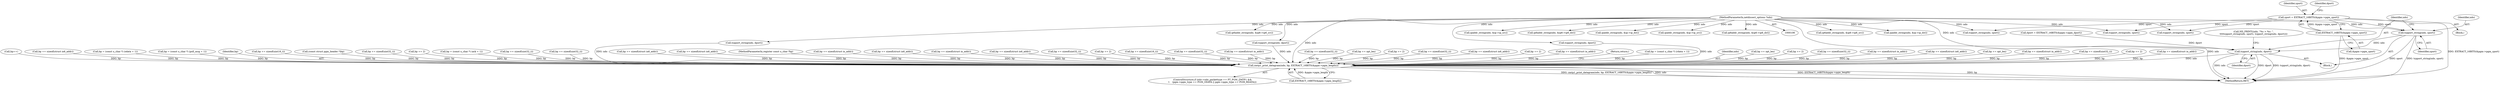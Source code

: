 digraph "0_tcpdump_4601c685e7fd19c3724d5e499c69b8d3ec49933e@pointer" {
"1000310" [label="(Call,tcpport_string(ndo, sport))"];
"1000107" [label="(MethodParameterIn,netdissect_options *ndo)"];
"1000203" [label="(Call,sport = EXTRACT_16BITS(&pgm->pgm_sport))"];
"1000205" [label="(Call,EXTRACT_16BITS(&pgm->pgm_sport))"];
"1000313" [label="(Call,tcpport_string(ndo, dport))"];
"1001940" [label="(Call,zmtp1_print_datagram(ndo, bp, EXTRACT_16BITS(&pgm->pgm_length)))"];
"1001445" [label="(Call,bp += sizeof(uint32_t))"];
"1000978" [label="(Call,bp += sizeof(uint16_t))"];
"1000311" [label="(Identifier,ndo)"];
"1001922" [label="(ControlStructure,if (ndo->ndo_packettype == PT_PGM_ZMTP1 &&\n\t    (pgm->pgm_type == PGM_ODATA || pgm->pgm_type == PGM_RDATA)))"];
"1001578" [label="(Call,bp += 2)"];
"1001479" [label="(Call,bp += sizeof(uint32_t))"];
"1001835" [label="(Call,bp += sizeof(struct in_addr))"];
"1000810" [label="(Call,bp += sizeof(struct in6_addr))"];
"1001642" [label="(Call,bp += opt_len)"];
"1000749" [label="(Call,bp += sizeof(struct in_addr))"];
"1000299" [label="(Call,tcpport_string(ndo, dport))"];
"1001152" [label="(Call,bp += 2)"];
"1000310" [label="(Call,tcpport_string(ndo, sport))"];
"1000169" [label="(Call,ip6addr_string(ndo, &ip6->ip6_src))"];
"1001024" [label="(Call,bp++)"];
"1000881" [label="(Call,bp = (const u_char *) (ack + 1))"];
"1001724" [label="(Call,bp += sizeof(struct in_addr))"];
"1001761" [label="(Call,bp += sizeof(struct in6_addr))"];
"1000662" [label="(Call,bp = (const u_char *) (odata + 1))"];
"1000314" [label="(Identifier,ndo)"];
"1000293" [label="(Call,ipaddr_string(ndo, &ip->ip_dst))"];
"1000111" [label="(Block,)"];
"1000233" [label="(Call,ip6addr_string(ndo, &ip6->ip6_src))"];
"1001940" [label="(Call,zmtp1_print_datagram(ndo, bp, EXTRACT_16BITS(&pgm->pgm_length)))"];
"1000206" [label="(Call,&pgm->pgm_sport)"];
"1000496" [label="(Call,bp = (const u_char *) (poll_msg + 1))"];
"1001942" [label="(Identifier,bp)"];
"1001089" [label="(Call,bp += sizeof(uint16_t))"];
"1000107" [label="(MethodParameterIn,netdissect_options *ndo)"];
"1000205" [label="(Call,EXTRACT_16BITS(&pgm->pgm_sport))"];
"1000128" [label="(Call,(const struct pgm_header *)bp)"];
"1001513" [label="(Call,bp += sizeof(uint32_t))"];
"1001540" [label="(Call,bp += 2)"];
"1000313" [label="(Call,tcpport_string(ndo, dport))"];
"1001308" [label="(Call,bp += sizeof(uint32_t))"];
"1000765" [label="(Call,bp += sizeof(struct in6_addr))"];
"1000434" [label="(Call,bp += sizeof(struct in6_addr))"];
"1000108" [label="(MethodParameterIn,register const u_char *bp)"];
"1000418" [label="(Call,bp += sizeof(struct in_addr))"];
"1000203" [label="(Call,sport = EXTRACT_16BITS(&pgm->pgm_sport))"];
"1000315" [label="(Identifier,dport)"];
"1000561" [label="(Call,bp += sizeof(struct in6_addr))"];
"1000210" [label="(Call,dport = EXTRACT_16BITS(&pgm->pgm_dport))"];
"1000545" [label="(Call,bp += sizeof(struct in_addr))"];
"1001872" [label="(Call,bp += sizeof(struct in6_addr))"];
"1001133" [label="(Call,bp += sizeof(uint32_t))"];
"1000244" [label="(Call,ip6addr_string(ndo, &ip6->ip6_dst))"];
"1001662" [label="(Call,bp += 2)"];
"1001962" [label="(MethodReturn,RET)"];
"1000264" [label="(Call,tcpport_string(ndo, dport))"];
"1000190" [label="(Call,ipaddr_string(ndo, &ip->ip_src))"];
"1001222" [label="(Call,bp += sizeof(uint32_t))"];
"1000794" [label="(Call,bp += sizeof(struct in_addr))"];
"1000261" [label="(Call,tcpport_string(ndo, sport))"];
"1001189" [label="(Call,bp += sizeof(uint32_t))"];
"1001558" [label="(Call,bp += opt_len)"];
"1001602" [label="(Call,bp += 2)"];
"1000240" [label="(Call,tcpport_string(ndo, sport))"];
"1000289" [label="(Call,tcpport_string(ndo, sport))"];
"1000312" [label="(Identifier,sport)"];
"1000304" [label="(Call,ND_PRINT((ndo, \"%s > %s: \",\n\t\t\t\ttcpport_string(ndo, sport), tcpport_string(ndo, dport))))"];
"1001264" [label="(Call,bp += sizeof(uint32_t))"];
"1001404" [label="(Call,bp += sizeof(struct in6_addr))"];
"1001626" [label="(Call,bp += 2)"];
"1001367" [label="(Call,bp += sizeof(struct in_addr))"];
"1000282" [label="(Call,ipaddr_string(ndo, &ip->ip_src))"];
"1000204" [label="(Identifier,sport)"];
"1001943" [label="(Call,EXTRACT_16BITS(&pgm->pgm_length))"];
"1001948" [label="(Return,return;)"];
"1000309" [label="(Block,)"];
"1000196" [label="(Call,ipaddr_string(ndo, &ip->ip_dst))"];
"1000699" [label="(Call,bp = (const u_char *) (rdata + 1))"];
"1000175" [label="(Call,ip6addr_string(ndo, &ip6->ip6_dst))"];
"1000604" [label="(Call,bp += sizeof(uint32_t))"];
"1001941" [label="(Identifier,ndo)"];
"1000250" [label="(Call,tcpport_string(ndo, dport))"];
"1001904" [label="(Call,bp += opt_len)"];
"1000211" [label="(Identifier,dport)"];
"1000310" -> "1000309"  [label="AST: "];
"1000310" -> "1000312"  [label="CFG: "];
"1000311" -> "1000310"  [label="AST: "];
"1000312" -> "1000310"  [label="AST: "];
"1000314" -> "1000310"  [label="CFG: "];
"1000310" -> "1001962"  [label="DDG: tcpport_string(ndo, sport)"];
"1000310" -> "1001962"  [label="DDG: sport"];
"1000107" -> "1000310"  [label="DDG: ndo"];
"1000203" -> "1000310"  [label="DDG: sport"];
"1000310" -> "1000313"  [label="DDG: ndo"];
"1000107" -> "1000106"  [label="AST: "];
"1000107" -> "1001962"  [label="DDG: ndo"];
"1000107" -> "1000169"  [label="DDG: ndo"];
"1000107" -> "1000175"  [label="DDG: ndo"];
"1000107" -> "1000190"  [label="DDG: ndo"];
"1000107" -> "1000196"  [label="DDG: ndo"];
"1000107" -> "1000233"  [label="DDG: ndo"];
"1000107" -> "1000240"  [label="DDG: ndo"];
"1000107" -> "1000244"  [label="DDG: ndo"];
"1000107" -> "1000250"  [label="DDG: ndo"];
"1000107" -> "1000261"  [label="DDG: ndo"];
"1000107" -> "1000264"  [label="DDG: ndo"];
"1000107" -> "1000282"  [label="DDG: ndo"];
"1000107" -> "1000289"  [label="DDG: ndo"];
"1000107" -> "1000293"  [label="DDG: ndo"];
"1000107" -> "1000299"  [label="DDG: ndo"];
"1000107" -> "1000313"  [label="DDG: ndo"];
"1000107" -> "1001940"  [label="DDG: ndo"];
"1000203" -> "1000111"  [label="AST: "];
"1000203" -> "1000205"  [label="CFG: "];
"1000204" -> "1000203"  [label="AST: "];
"1000205" -> "1000203"  [label="AST: "];
"1000211" -> "1000203"  [label="CFG: "];
"1000203" -> "1001962"  [label="DDG: EXTRACT_16BITS(&pgm->pgm_sport)"];
"1000205" -> "1000203"  [label="DDG: &pgm->pgm_sport"];
"1000203" -> "1000240"  [label="DDG: sport"];
"1000203" -> "1000261"  [label="DDG: sport"];
"1000203" -> "1000289"  [label="DDG: sport"];
"1000205" -> "1000206"  [label="CFG: "];
"1000206" -> "1000205"  [label="AST: "];
"1000205" -> "1001962"  [label="DDG: &pgm->pgm_sport"];
"1000313" -> "1000309"  [label="AST: "];
"1000313" -> "1000315"  [label="CFG: "];
"1000314" -> "1000313"  [label="AST: "];
"1000315" -> "1000313"  [label="AST: "];
"1000304" -> "1000313"  [label="CFG: "];
"1000313" -> "1001962"  [label="DDG: dport"];
"1000313" -> "1001962"  [label="DDG: tcpport_string(ndo, dport)"];
"1000313" -> "1001962"  [label="DDG: ndo"];
"1000210" -> "1000313"  [label="DDG: dport"];
"1000313" -> "1001940"  [label="DDG: ndo"];
"1001940" -> "1001922"  [label="AST: "];
"1001940" -> "1001943"  [label="CFG: "];
"1001941" -> "1001940"  [label="AST: "];
"1001942" -> "1001940"  [label="AST: "];
"1001943" -> "1001940"  [label="AST: "];
"1001948" -> "1001940"  [label="CFG: "];
"1001940" -> "1001962"  [label="DDG: EXTRACT_16BITS(&pgm->pgm_length)"];
"1001940" -> "1001962"  [label="DDG: bp"];
"1001940" -> "1001962"  [label="DDG: zmtp1_print_datagram(ndo, bp, EXTRACT_16BITS(&pgm->pgm_length))"];
"1001940" -> "1001962"  [label="DDG: ndo"];
"1000250" -> "1001940"  [label="DDG: ndo"];
"1000264" -> "1001940"  [label="DDG: ndo"];
"1000299" -> "1001940"  [label="DDG: ndo"];
"1001264" -> "1001940"  [label="DDG: bp"];
"1000561" -> "1001940"  [label="DDG: bp"];
"1001578" -> "1001940"  [label="DDG: bp"];
"1001189" -> "1001940"  [label="DDG: bp"];
"1000545" -> "1001940"  [label="DDG: bp"];
"1000496" -> "1001940"  [label="DDG: bp"];
"1001724" -> "1001940"  [label="DDG: bp"];
"1001872" -> "1001940"  [label="DDG: bp"];
"1000604" -> "1001940"  [label="DDG: bp"];
"1001445" -> "1001940"  [label="DDG: bp"];
"1001602" -> "1001940"  [label="DDG: bp"];
"1001089" -> "1001940"  [label="DDG: bp"];
"1000418" -> "1001940"  [label="DDG: bp"];
"1001367" -> "1001940"  [label="DDG: bp"];
"1001024" -> "1001940"  [label="DDG: bp"];
"1001540" -> "1001940"  [label="DDG: bp"];
"1001133" -> "1001940"  [label="DDG: bp"];
"1000128" -> "1001940"  [label="DDG: bp"];
"1001222" -> "1001940"  [label="DDG: bp"];
"1000699" -> "1001940"  [label="DDG: bp"];
"1001642" -> "1001940"  [label="DDG: bp"];
"1001761" -> "1001940"  [label="DDG: bp"];
"1001904" -> "1001940"  [label="DDG: bp"];
"1001404" -> "1001940"  [label="DDG: bp"];
"1000662" -> "1001940"  [label="DDG: bp"];
"1001479" -> "1001940"  [label="DDG: bp"];
"1000978" -> "1001940"  [label="DDG: bp"];
"1000749" -> "1001940"  [label="DDG: bp"];
"1000794" -> "1001940"  [label="DDG: bp"];
"1001513" -> "1001940"  [label="DDG: bp"];
"1001558" -> "1001940"  [label="DDG: bp"];
"1001308" -> "1001940"  [label="DDG: bp"];
"1000765" -> "1001940"  [label="DDG: bp"];
"1001835" -> "1001940"  [label="DDG: bp"];
"1000881" -> "1001940"  [label="DDG: bp"];
"1001152" -> "1001940"  [label="DDG: bp"];
"1000810" -> "1001940"  [label="DDG: bp"];
"1001662" -> "1001940"  [label="DDG: bp"];
"1000434" -> "1001940"  [label="DDG: bp"];
"1001626" -> "1001940"  [label="DDG: bp"];
"1000108" -> "1001940"  [label="DDG: bp"];
"1001943" -> "1001940"  [label="DDG: &pgm->pgm_length"];
}
